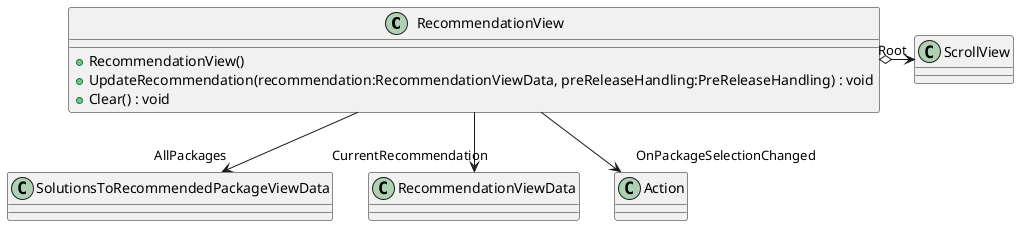 @startuml
class RecommendationView {
    + RecommendationView()
    + UpdateRecommendation(recommendation:RecommendationViewData, preReleaseHandling:PreReleaseHandling) : void
    + Clear() : void
}
RecommendationView --> "AllPackages" SolutionsToRecommendedPackageViewData
RecommendationView --> "CurrentRecommendation" RecommendationViewData
RecommendationView o-> "Root" ScrollView
RecommendationView --> "OnPackageSelectionChanged" Action
@enduml

